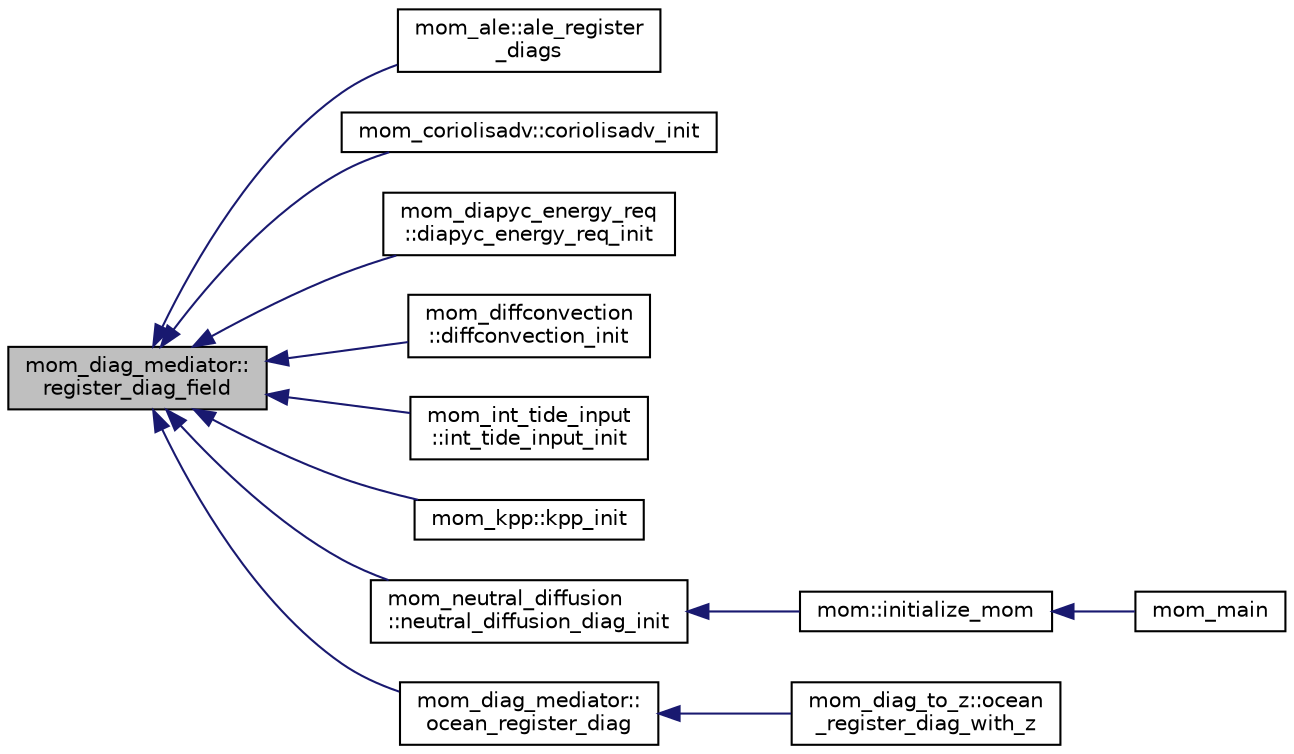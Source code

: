 digraph "mom_diag_mediator::register_diag_field"
{
 // INTERACTIVE_SVG=YES
  edge [fontname="Helvetica",fontsize="10",labelfontname="Helvetica",labelfontsize="10"];
  node [fontname="Helvetica",fontsize="10",shape=record];
  rankdir="LR";
  Node304 [label="mom_diag_mediator::\lregister_diag_field",height=0.2,width=0.4,color="black", fillcolor="grey75", style="filled", fontcolor="black"];
  Node304 -> Node305 [dir="back",color="midnightblue",fontsize="10",style="solid",fontname="Helvetica"];
  Node305 [label="mom_ale::ale_register\l_diags",height=0.2,width=0.4,color="black", fillcolor="white", style="filled",URL="$namespacemom__ale.html#a994efb3c62fc5f63da2617f29cbd6be1",tooltip="Initialize diagnostics for the ALE module. "];
  Node304 -> Node306 [dir="back",color="midnightblue",fontsize="10",style="solid",fontname="Helvetica"];
  Node306 [label="mom_coriolisadv::coriolisadv_init",height=0.2,width=0.4,color="black", fillcolor="white", style="filled",URL="$namespacemom__coriolisadv.html#ad3ce07f23ce7b484a5a9e0c0abe8b1cd",tooltip="Initializes the control structure for coriolisadv_cs. "];
  Node304 -> Node307 [dir="back",color="midnightblue",fontsize="10",style="solid",fontname="Helvetica"];
  Node307 [label="mom_diapyc_energy_req\l::diapyc_energy_req_init",height=0.2,width=0.4,color="black", fillcolor="white", style="filled",URL="$namespacemom__diapyc__energy__req.html#aa0ce122f4dc6d9a6ec9e17996484bb76"];
  Node304 -> Node308 [dir="back",color="midnightblue",fontsize="10",style="solid",fontname="Helvetica"];
  Node308 [label="mom_diffconvection\l::diffconvection_init",height=0.2,width=0.4,color="black", fillcolor="white", style="filled",URL="$namespacemom__diffconvection.html#ac36d9d7fd69e4422e7de01242094ff34"];
  Node304 -> Node309 [dir="back",color="midnightblue",fontsize="10",style="solid",fontname="Helvetica"];
  Node309 [label="mom_int_tide_input\l::int_tide_input_init",height=0.2,width=0.4,color="black", fillcolor="white", style="filled",URL="$namespacemom__int__tide__input.html#a29a707637da633ccee155b53557b5f17"];
  Node304 -> Node310 [dir="back",color="midnightblue",fontsize="10",style="solid",fontname="Helvetica"];
  Node310 [label="mom_kpp::kpp_init",height=0.2,width=0.4,color="black", fillcolor="white", style="filled",URL="$namespacemom__kpp.html#a9c834424b6e067e280928db3700ec77e",tooltip="Initialize the CVmix KPP module and set up diagnostics Returns True if KPP is to be used..."];
  Node304 -> Node311 [dir="back",color="midnightblue",fontsize="10",style="solid",fontname="Helvetica"];
  Node311 [label="mom_neutral_diffusion\l::neutral_diffusion_diag_init",height=0.2,width=0.4,color="black", fillcolor="white", style="filled",URL="$namespacemom__neutral__diffusion.html#a87cf821c52ac1111493d4168f0a91d17",tooltip="Diagnostic handles for neutral diffusion tendencies. "];
  Node311 -> Node312 [dir="back",color="midnightblue",fontsize="10",style="solid",fontname="Helvetica"];
  Node312 [label="mom::initialize_mom",height=0.2,width=0.4,color="black", fillcolor="white", style="filled",URL="$namespacemom.html#a0be2869fef30e1e0604facfe1b41555d",tooltip="This subroutine initializes MOM. "];
  Node312 -> Node313 [dir="back",color="midnightblue",fontsize="10",style="solid",fontname="Helvetica"];
  Node313 [label="mom_main",height=0.2,width=0.4,color="black", fillcolor="white", style="filled",URL="$MOM__driver_8F90.html#a08fffeb2d8e8acbf9ed4609be6d258c6"];
  Node304 -> Node314 [dir="back",color="midnightblue",fontsize="10",style="solid",fontname="Helvetica"];
  Node314 [label="mom_diag_mediator::\locean_register_diag",height=0.2,width=0.4,color="black", fillcolor="white", style="filled",URL="$namespacemom__diag__mediator.html#a21267e25d12fa3e5d2540d2a299d2d2c",tooltip="Registers a diagnostic using the information encapsulated in the vardesc type argument and returns an..."];
  Node314 -> Node315 [dir="back",color="midnightblue",fontsize="10",style="solid",fontname="Helvetica"];
  Node315 [label="mom_diag_to_z::ocean\l_register_diag_with_z",height=0.2,width=0.4,color="black", fillcolor="white", style="filled",URL="$namespacemom__diag__to__z.html#a90526b2f59f94c6af2f525a221029772",tooltip="This subroutine registers a tracer to be output in depth space. "];
}
